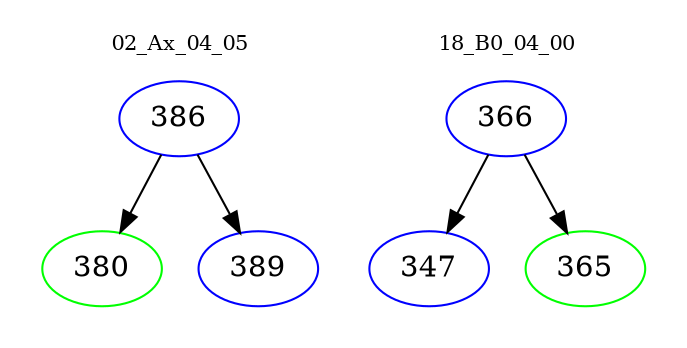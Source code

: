 digraph{
subgraph cluster_0 {
color = white
label = "02_Ax_04_05";
fontsize=10;
T0_386 [label="386", color="blue"]
T0_386 -> T0_380 [color="black"]
T0_380 [label="380", color="green"]
T0_386 -> T0_389 [color="black"]
T0_389 [label="389", color="blue"]
}
subgraph cluster_1 {
color = white
label = "18_B0_04_00";
fontsize=10;
T1_366 [label="366", color="blue"]
T1_366 -> T1_347 [color="black"]
T1_347 [label="347", color="blue"]
T1_366 -> T1_365 [color="black"]
T1_365 [label="365", color="green"]
}
}
